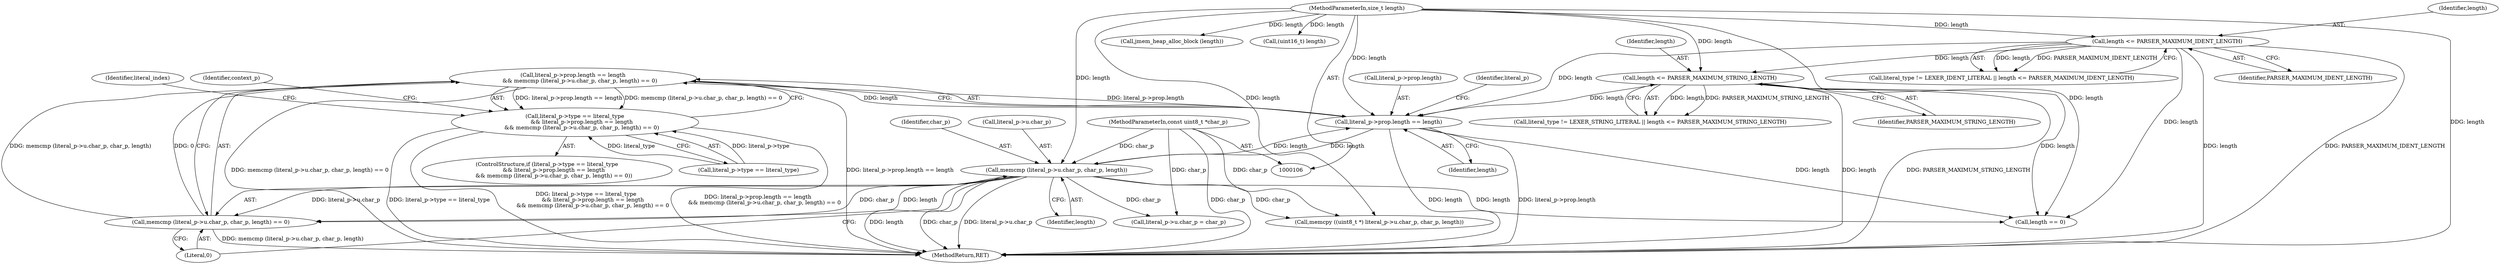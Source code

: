 digraph "0_jerryscript_03a8c630f015f63268639d3ed3bf82cff6fa77d8@API" {
"1000168" [label="(Call,literal_p->prop.length == length\n        && memcmp (literal_p->u.char_p, char_p, length) == 0)"];
"1000169" [label="(Call,literal_p->prop.length == length)"];
"1000140" [label="(Call,length <= PARSER_MAXIMUM_STRING_LENGTH)"];
"1000132" [label="(Call,length <= PARSER_MAXIMUM_IDENT_LENGTH)"];
"1000109" [label="(MethodParameterIn,size_t length)"];
"1000177" [label="(Call,memcmp (literal_p->u.char_p, char_p, length))"];
"1000108" [label="(MethodParameterIn,const uint8_t *char_p)"];
"1000176" [label="(Call,memcmp (literal_p->u.char_p, char_p, length) == 0)"];
"1000162" [label="(Call,literal_p->type == literal_type\n        && literal_p->prop.length == length\n        && memcmp (literal_p->u.char_p, char_p, length) == 0)"];
"1000180" [label="(Identifier,literal_p)"];
"1000282" [label="(Call,jmem_heap_alloc_block (length))"];
"1000190" [label="(Identifier,context_p)"];
"1000170" [label="(Call,literal_p->prop.length)"];
"1000323" [label="(MethodReturn,RET)"];
"1000136" [label="(Call,literal_type != LEXER_STRING_LITERAL || length <= PARSER_MAXIMUM_STRING_LENGTH)"];
"1000255" [label="(Call,(uint16_t) length)"];
"1000183" [label="(Identifier,char_p)"];
"1000178" [label="(Call,literal_p->u.char_p)"];
"1000184" [label="(Identifier,length)"];
"1000109" [label="(MethodParameterIn,size_t length)"];
"1000142" [label="(Identifier,PARSER_MAXIMUM_STRING_LENGTH)"];
"1000169" [label="(Call,literal_p->prop.length == length)"];
"1000185" [label="(Literal,0)"];
"1000133" [label="(Identifier,length)"];
"1000134" [label="(Identifier,PARSER_MAXIMUM_IDENT_LENGTH)"];
"1000162" [label="(Call,literal_p->type == literal_type\n        && literal_p->prop.length == length\n        && memcmp (literal_p->u.char_p, char_p, length) == 0)"];
"1000176" [label="(Call,memcmp (literal_p->u.char_p, char_p, length) == 0)"];
"1000140" [label="(Call,length <= PARSER_MAXIMUM_STRING_LENGTH)"];
"1000128" [label="(Call,literal_type != LEXER_IDENT_LITERAL || length <= PARSER_MAXIMUM_IDENT_LENGTH)"];
"1000108" [label="(MethodParameterIn,const uint8_t *char_p)"];
"1000141" [label="(Identifier,length)"];
"1000161" [label="(ControlStructure,if (literal_p->type == literal_type\n        && literal_p->prop.length == length\n        && memcmp (literal_p->u.char_p, char_p, length) == 0))"];
"1000163" [label="(Call,literal_p->type == literal_type)"];
"1000232" [label="(Call,length == 0)"];
"1000296" [label="(Call,literal_p->u.char_p = char_p)"];
"1000177" [label="(Call,memcmp (literal_p->u.char_p, char_p, length))"];
"1000132" [label="(Call,length <= PARSER_MAXIMUM_IDENT_LENGTH)"];
"1000284" [label="(Call,memcpy ((uint8_t *) literal_p->u.char_p, char_p, length))"];
"1000216" [label="(Identifier,literal_index)"];
"1000175" [label="(Identifier,length)"];
"1000168" [label="(Call,literal_p->prop.length == length\n        && memcmp (literal_p->u.char_p, char_p, length) == 0)"];
"1000168" -> "1000162"  [label="AST: "];
"1000168" -> "1000169"  [label="CFG: "];
"1000168" -> "1000176"  [label="CFG: "];
"1000169" -> "1000168"  [label="AST: "];
"1000176" -> "1000168"  [label="AST: "];
"1000162" -> "1000168"  [label="CFG: "];
"1000168" -> "1000323"  [label="DDG: literal_p->prop.length == length"];
"1000168" -> "1000323"  [label="DDG: memcmp (literal_p->u.char_p, char_p, length) == 0"];
"1000168" -> "1000162"  [label="DDG: literal_p->prop.length == length"];
"1000168" -> "1000162"  [label="DDG: memcmp (literal_p->u.char_p, char_p, length) == 0"];
"1000169" -> "1000168"  [label="DDG: literal_p->prop.length"];
"1000169" -> "1000168"  [label="DDG: length"];
"1000176" -> "1000168"  [label="DDG: memcmp (literal_p->u.char_p, char_p, length)"];
"1000176" -> "1000168"  [label="DDG: 0"];
"1000169" -> "1000175"  [label="CFG: "];
"1000170" -> "1000169"  [label="AST: "];
"1000175" -> "1000169"  [label="AST: "];
"1000180" -> "1000169"  [label="CFG: "];
"1000169" -> "1000323"  [label="DDG: literal_p->prop.length"];
"1000169" -> "1000323"  [label="DDG: length"];
"1000140" -> "1000169"  [label="DDG: length"];
"1000177" -> "1000169"  [label="DDG: length"];
"1000132" -> "1000169"  [label="DDG: length"];
"1000109" -> "1000169"  [label="DDG: length"];
"1000169" -> "1000177"  [label="DDG: length"];
"1000169" -> "1000232"  [label="DDG: length"];
"1000140" -> "1000136"  [label="AST: "];
"1000140" -> "1000142"  [label="CFG: "];
"1000141" -> "1000140"  [label="AST: "];
"1000142" -> "1000140"  [label="AST: "];
"1000136" -> "1000140"  [label="CFG: "];
"1000140" -> "1000323"  [label="DDG: PARSER_MAXIMUM_STRING_LENGTH"];
"1000140" -> "1000323"  [label="DDG: length"];
"1000140" -> "1000136"  [label="DDG: length"];
"1000140" -> "1000136"  [label="DDG: PARSER_MAXIMUM_STRING_LENGTH"];
"1000132" -> "1000140"  [label="DDG: length"];
"1000109" -> "1000140"  [label="DDG: length"];
"1000140" -> "1000232"  [label="DDG: length"];
"1000132" -> "1000128"  [label="AST: "];
"1000132" -> "1000134"  [label="CFG: "];
"1000133" -> "1000132"  [label="AST: "];
"1000134" -> "1000132"  [label="AST: "];
"1000128" -> "1000132"  [label="CFG: "];
"1000132" -> "1000323"  [label="DDG: length"];
"1000132" -> "1000323"  [label="DDG: PARSER_MAXIMUM_IDENT_LENGTH"];
"1000132" -> "1000128"  [label="DDG: length"];
"1000132" -> "1000128"  [label="DDG: PARSER_MAXIMUM_IDENT_LENGTH"];
"1000109" -> "1000132"  [label="DDG: length"];
"1000132" -> "1000232"  [label="DDG: length"];
"1000109" -> "1000106"  [label="AST: "];
"1000109" -> "1000323"  [label="DDG: length"];
"1000109" -> "1000177"  [label="DDG: length"];
"1000109" -> "1000232"  [label="DDG: length"];
"1000109" -> "1000255"  [label="DDG: length"];
"1000109" -> "1000282"  [label="DDG: length"];
"1000109" -> "1000284"  [label="DDG: length"];
"1000177" -> "1000176"  [label="AST: "];
"1000177" -> "1000184"  [label="CFG: "];
"1000178" -> "1000177"  [label="AST: "];
"1000183" -> "1000177"  [label="AST: "];
"1000184" -> "1000177"  [label="AST: "];
"1000185" -> "1000177"  [label="CFG: "];
"1000177" -> "1000323"  [label="DDG: literal_p->u.char_p"];
"1000177" -> "1000323"  [label="DDG: length"];
"1000177" -> "1000323"  [label="DDG: char_p"];
"1000177" -> "1000176"  [label="DDG: literal_p->u.char_p"];
"1000177" -> "1000176"  [label="DDG: char_p"];
"1000177" -> "1000176"  [label="DDG: length"];
"1000108" -> "1000177"  [label="DDG: char_p"];
"1000177" -> "1000232"  [label="DDG: length"];
"1000177" -> "1000284"  [label="DDG: char_p"];
"1000177" -> "1000296"  [label="DDG: char_p"];
"1000108" -> "1000106"  [label="AST: "];
"1000108" -> "1000323"  [label="DDG: char_p"];
"1000108" -> "1000284"  [label="DDG: char_p"];
"1000108" -> "1000296"  [label="DDG: char_p"];
"1000176" -> "1000185"  [label="CFG: "];
"1000185" -> "1000176"  [label="AST: "];
"1000176" -> "1000323"  [label="DDG: memcmp (literal_p->u.char_p, char_p, length)"];
"1000162" -> "1000161"  [label="AST: "];
"1000162" -> "1000163"  [label="CFG: "];
"1000163" -> "1000162"  [label="AST: "];
"1000190" -> "1000162"  [label="CFG: "];
"1000216" -> "1000162"  [label="CFG: "];
"1000162" -> "1000323"  [label="DDG: literal_p->prop.length == length\n        && memcmp (literal_p->u.char_p, char_p, length) == 0"];
"1000162" -> "1000323"  [label="DDG: literal_p->type == literal_type"];
"1000162" -> "1000323"  [label="DDG: literal_p->type == literal_type\n        && literal_p->prop.length == length\n        && memcmp (literal_p->u.char_p, char_p, length) == 0"];
"1000163" -> "1000162"  [label="DDG: literal_p->type"];
"1000163" -> "1000162"  [label="DDG: literal_type"];
}

